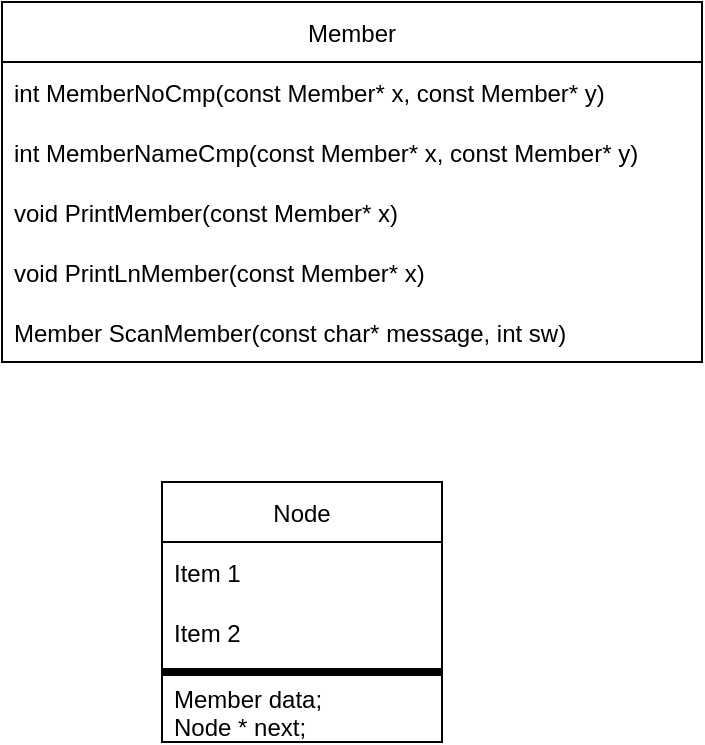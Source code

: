 <mxfile version="20.0.4" type="github">
  <diagram id="bZ1LjByeYP_x8m3-L8uM" name="Page-1">
    <mxGraphModel dx="460" dy="904" grid="1" gridSize="10" guides="1" tooltips="1" connect="1" arrows="1" fold="1" page="1" pageScale="1" pageWidth="827" pageHeight="1169" math="0" shadow="0">
      <root>
        <mxCell id="0" />
        <mxCell id="1" parent="0" />
        <mxCell id="cGqNXlatH1Jgpsp9AMWz-30" value="Node" style="swimlane;fontStyle=0;childLayout=stackLayout;horizontal=1;startSize=30;horizontalStack=0;resizeParent=1;resizeParentMax=0;resizeLast=0;collapsible=1;marginBottom=0;" vertex="1" parent="1">
          <mxGeometry x="110" y="300" width="140" height="130" as="geometry" />
        </mxCell>
        <mxCell id="cGqNXlatH1Jgpsp9AMWz-31" value="Item 1" style="text;strokeColor=none;fillColor=none;align=left;verticalAlign=middle;spacingLeft=4;spacingRight=4;overflow=hidden;points=[[0,0.5],[1,0.5]];portConstraint=eastwest;rotatable=0;" vertex="1" parent="cGqNXlatH1Jgpsp9AMWz-30">
          <mxGeometry y="30" width="140" height="30" as="geometry" />
        </mxCell>
        <mxCell id="cGqNXlatH1Jgpsp9AMWz-32" value="Item 2" style="text;strokeColor=none;fillColor=none;align=left;verticalAlign=middle;spacingLeft=4;spacingRight=4;overflow=hidden;points=[[0,0.5],[1,0.5]];portConstraint=eastwest;rotatable=0;" vertex="1" parent="cGqNXlatH1Jgpsp9AMWz-30">
          <mxGeometry y="60" width="140" height="30" as="geometry" />
        </mxCell>
        <mxCell id="cGqNXlatH1Jgpsp9AMWz-35" value="" style="line;strokeWidth=4;html=1;perimeter=backbonePerimeter;points=[];outlineConnect=0;" vertex="1" parent="cGqNXlatH1Jgpsp9AMWz-30">
          <mxGeometry y="90" width="140" height="10" as="geometry" />
        </mxCell>
        <mxCell id="cGqNXlatH1Jgpsp9AMWz-33" value="Member data;&#xa;Node * next;" style="text;strokeColor=none;fillColor=none;align=left;verticalAlign=middle;spacingLeft=4;spacingRight=4;overflow=hidden;points=[[0,0.5],[1,0.5]];portConstraint=eastwest;rotatable=0;" vertex="1" parent="cGqNXlatH1Jgpsp9AMWz-30">
          <mxGeometry y="100" width="140" height="30" as="geometry" />
        </mxCell>
        <mxCell id="cGqNXlatH1Jgpsp9AMWz-36" value="Member" style="swimlane;fontStyle=0;childLayout=stackLayout;horizontal=1;startSize=30;horizontalStack=0;resizeParent=1;resizeParentMax=0;resizeLast=0;collapsible=1;marginBottom=0;" vertex="1" parent="1">
          <mxGeometry x="30" y="60" width="350" height="180" as="geometry" />
        </mxCell>
        <mxCell id="cGqNXlatH1Jgpsp9AMWz-37" value="int MemberNoCmp(const Member* x, const Member* y)" style="text;strokeColor=none;fillColor=none;align=left;verticalAlign=middle;spacingLeft=4;spacingRight=4;overflow=hidden;points=[[0,0.5],[1,0.5]];portConstraint=eastwest;rotatable=0;" vertex="1" parent="cGqNXlatH1Jgpsp9AMWz-36">
          <mxGeometry y="30" width="350" height="30" as="geometry" />
        </mxCell>
        <mxCell id="cGqNXlatH1Jgpsp9AMWz-38" value="int MemberNameCmp(const Member* x, const Member* y)" style="text;strokeColor=none;fillColor=none;align=left;verticalAlign=middle;spacingLeft=4;spacingRight=4;overflow=hidden;points=[[0,0.5],[1,0.5]];portConstraint=eastwest;rotatable=0;" vertex="1" parent="cGqNXlatH1Jgpsp9AMWz-36">
          <mxGeometry y="60" width="350" height="30" as="geometry" />
        </mxCell>
        <mxCell id="cGqNXlatH1Jgpsp9AMWz-40" value="void PrintMember(const Member* x)" style="text;strokeColor=none;fillColor=none;align=left;verticalAlign=middle;spacingLeft=4;spacingRight=4;overflow=hidden;points=[[0,0.5],[1,0.5]];portConstraint=eastwest;rotatable=0;" vertex="1" parent="cGqNXlatH1Jgpsp9AMWz-36">
          <mxGeometry y="90" width="350" height="30" as="geometry" />
        </mxCell>
        <mxCell id="cGqNXlatH1Jgpsp9AMWz-39" value="void PrintLnMember(const Member* x)" style="text;strokeColor=none;fillColor=none;align=left;verticalAlign=middle;spacingLeft=4;spacingRight=4;overflow=hidden;points=[[0,0.5],[1,0.5]];portConstraint=eastwest;rotatable=0;" vertex="1" parent="cGqNXlatH1Jgpsp9AMWz-36">
          <mxGeometry y="120" width="350" height="30" as="geometry" />
        </mxCell>
        <mxCell id="cGqNXlatH1Jgpsp9AMWz-41" value="Member ScanMember(const char* message, int sw)" style="text;strokeColor=none;fillColor=none;align=left;verticalAlign=middle;spacingLeft=4;spacingRight=4;overflow=hidden;points=[[0,0.5],[1,0.5]];portConstraint=eastwest;rotatable=0;" vertex="1" parent="cGqNXlatH1Jgpsp9AMWz-36">
          <mxGeometry y="150" width="350" height="30" as="geometry" />
        </mxCell>
      </root>
    </mxGraphModel>
  </diagram>
</mxfile>

